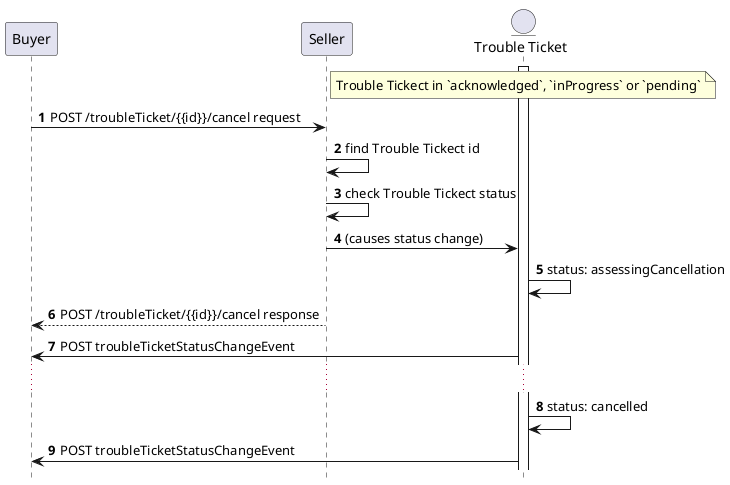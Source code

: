 @startuml

hide footbox

participant Buyer
participant Seller


entity "Trouble Ticket" as TT
activate TT

autonumber

note over TT: Trouble Tickect in `acknowledged`, `inProgress` or `pending`
Buyer -> Seller : POST /troubleTicket/{{id}}/cancel request

Seller -> Seller: find Trouble Tickect id
Seller -> Seller: check Trouble Tickect status

Seller -> TT: (causes status change)
TT -> TT: status: assessingCancellation
Seller --> Buyer: POST /troubleTicket/{{id}}/cancel response
TT -> Buyer: POST troubleTicketStatusChangeEvent

...

TT -> TT: status: cancelled
TT -> Buyer: POST troubleTicketStatusChangeEvent



@enduml
